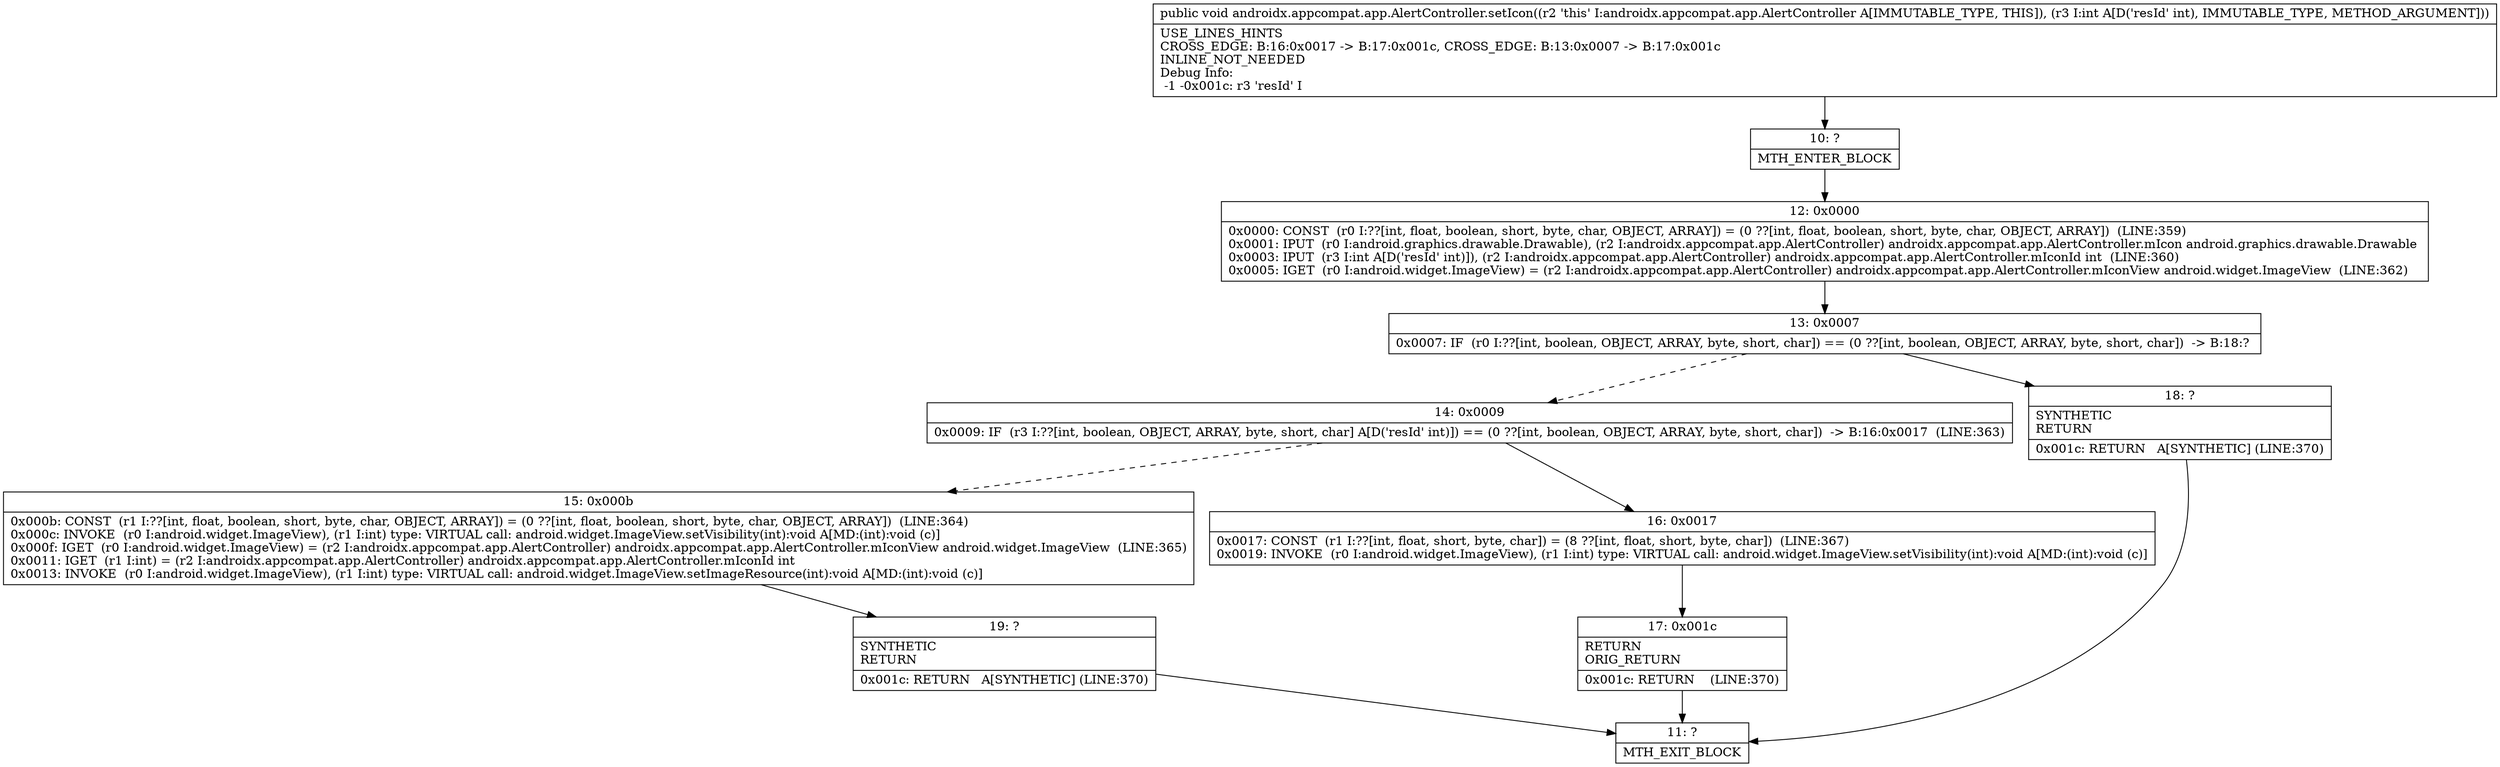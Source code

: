 digraph "CFG forandroidx.appcompat.app.AlertController.setIcon(I)V" {
Node_10 [shape=record,label="{10\:\ ?|MTH_ENTER_BLOCK\l}"];
Node_12 [shape=record,label="{12\:\ 0x0000|0x0000: CONST  (r0 I:??[int, float, boolean, short, byte, char, OBJECT, ARRAY]) = (0 ??[int, float, boolean, short, byte, char, OBJECT, ARRAY])  (LINE:359)\l0x0001: IPUT  (r0 I:android.graphics.drawable.Drawable), (r2 I:androidx.appcompat.app.AlertController) androidx.appcompat.app.AlertController.mIcon android.graphics.drawable.Drawable \l0x0003: IPUT  (r3 I:int A[D('resId' int)]), (r2 I:androidx.appcompat.app.AlertController) androidx.appcompat.app.AlertController.mIconId int  (LINE:360)\l0x0005: IGET  (r0 I:android.widget.ImageView) = (r2 I:androidx.appcompat.app.AlertController) androidx.appcompat.app.AlertController.mIconView android.widget.ImageView  (LINE:362)\l}"];
Node_13 [shape=record,label="{13\:\ 0x0007|0x0007: IF  (r0 I:??[int, boolean, OBJECT, ARRAY, byte, short, char]) == (0 ??[int, boolean, OBJECT, ARRAY, byte, short, char])  \-\> B:18:? \l}"];
Node_14 [shape=record,label="{14\:\ 0x0009|0x0009: IF  (r3 I:??[int, boolean, OBJECT, ARRAY, byte, short, char] A[D('resId' int)]) == (0 ??[int, boolean, OBJECT, ARRAY, byte, short, char])  \-\> B:16:0x0017  (LINE:363)\l}"];
Node_15 [shape=record,label="{15\:\ 0x000b|0x000b: CONST  (r1 I:??[int, float, boolean, short, byte, char, OBJECT, ARRAY]) = (0 ??[int, float, boolean, short, byte, char, OBJECT, ARRAY])  (LINE:364)\l0x000c: INVOKE  (r0 I:android.widget.ImageView), (r1 I:int) type: VIRTUAL call: android.widget.ImageView.setVisibility(int):void A[MD:(int):void (c)]\l0x000f: IGET  (r0 I:android.widget.ImageView) = (r2 I:androidx.appcompat.app.AlertController) androidx.appcompat.app.AlertController.mIconView android.widget.ImageView  (LINE:365)\l0x0011: IGET  (r1 I:int) = (r2 I:androidx.appcompat.app.AlertController) androidx.appcompat.app.AlertController.mIconId int \l0x0013: INVOKE  (r0 I:android.widget.ImageView), (r1 I:int) type: VIRTUAL call: android.widget.ImageView.setImageResource(int):void A[MD:(int):void (c)]\l}"];
Node_19 [shape=record,label="{19\:\ ?|SYNTHETIC\lRETURN\l|0x001c: RETURN   A[SYNTHETIC] (LINE:370)\l}"];
Node_11 [shape=record,label="{11\:\ ?|MTH_EXIT_BLOCK\l}"];
Node_16 [shape=record,label="{16\:\ 0x0017|0x0017: CONST  (r1 I:??[int, float, short, byte, char]) = (8 ??[int, float, short, byte, char])  (LINE:367)\l0x0019: INVOKE  (r0 I:android.widget.ImageView), (r1 I:int) type: VIRTUAL call: android.widget.ImageView.setVisibility(int):void A[MD:(int):void (c)]\l}"];
Node_17 [shape=record,label="{17\:\ 0x001c|RETURN\lORIG_RETURN\l|0x001c: RETURN    (LINE:370)\l}"];
Node_18 [shape=record,label="{18\:\ ?|SYNTHETIC\lRETURN\l|0x001c: RETURN   A[SYNTHETIC] (LINE:370)\l}"];
MethodNode[shape=record,label="{public void androidx.appcompat.app.AlertController.setIcon((r2 'this' I:androidx.appcompat.app.AlertController A[IMMUTABLE_TYPE, THIS]), (r3 I:int A[D('resId' int), IMMUTABLE_TYPE, METHOD_ARGUMENT]))  | USE_LINES_HINTS\lCROSS_EDGE: B:16:0x0017 \-\> B:17:0x001c, CROSS_EDGE: B:13:0x0007 \-\> B:17:0x001c\lINLINE_NOT_NEEDED\lDebug Info:\l  \-1 \-0x001c: r3 'resId' I\l}"];
MethodNode -> Node_10;Node_10 -> Node_12;
Node_12 -> Node_13;
Node_13 -> Node_14[style=dashed];
Node_13 -> Node_18;
Node_14 -> Node_15[style=dashed];
Node_14 -> Node_16;
Node_15 -> Node_19;
Node_19 -> Node_11;
Node_16 -> Node_17;
Node_17 -> Node_11;
Node_18 -> Node_11;
}


